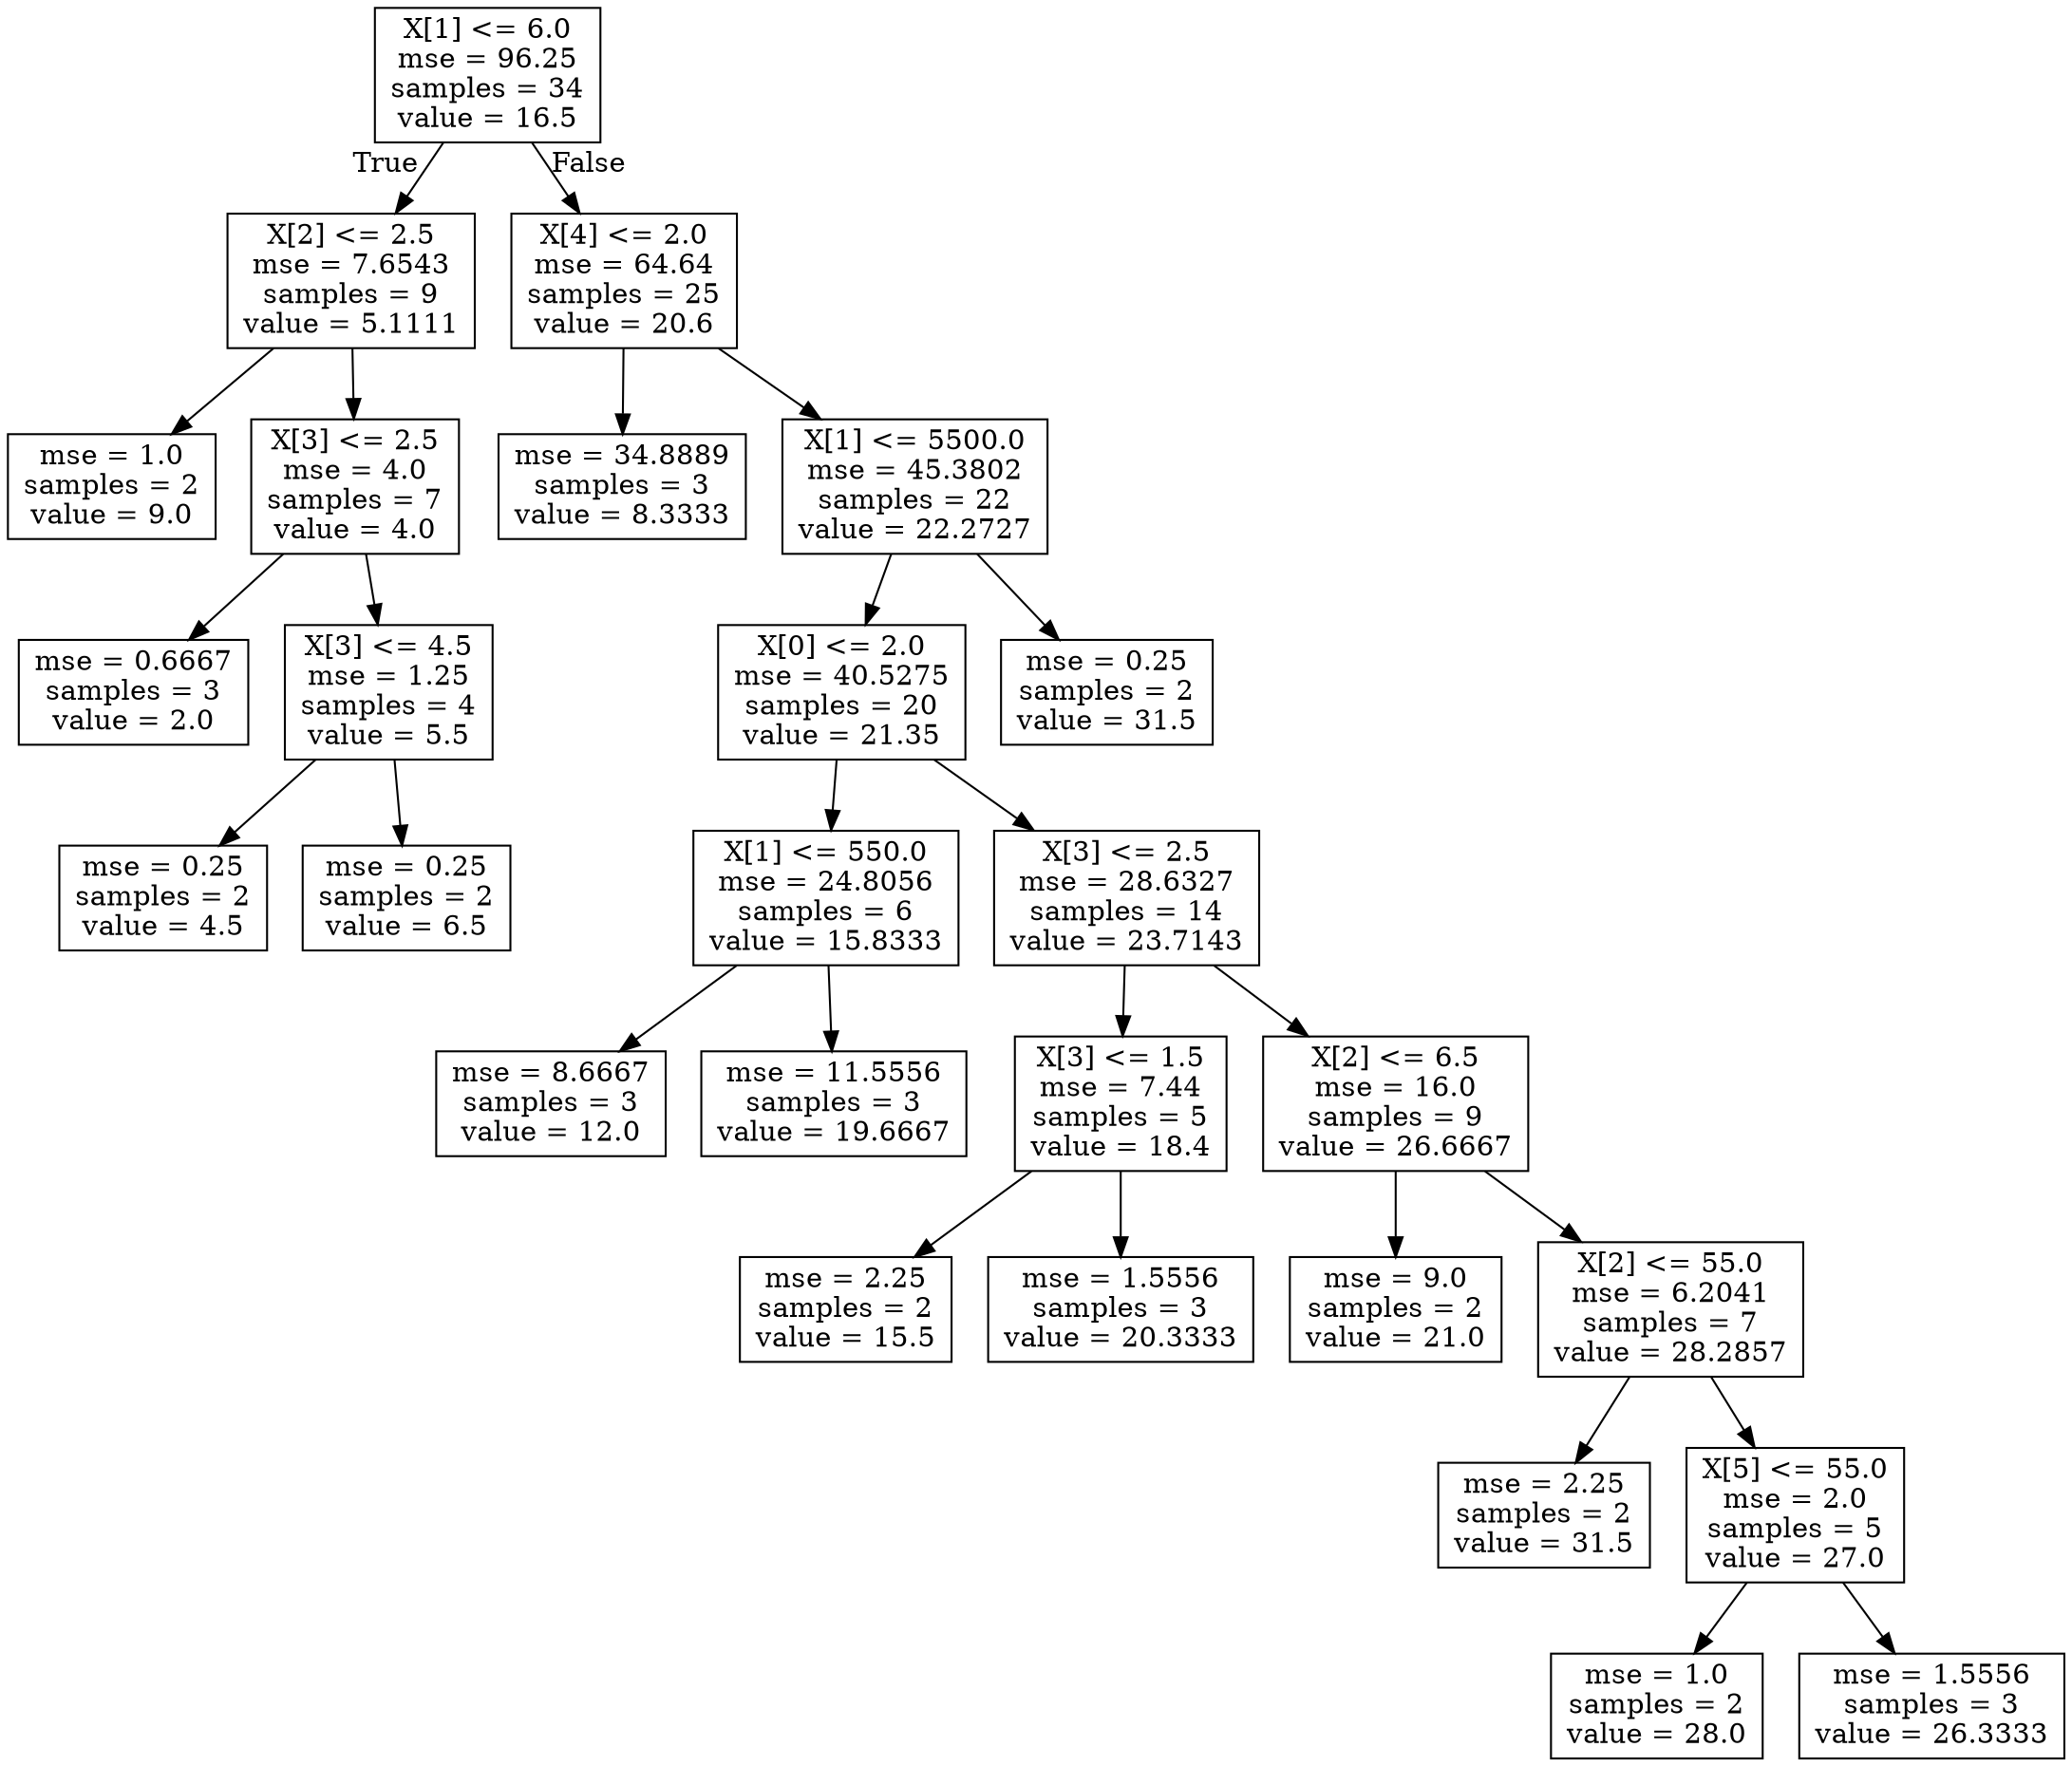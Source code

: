 digraph Tree {
node [shape=box] ;
0 [label="X[1] <= 6.0\nmse = 96.25\nsamples = 34\nvalue = 16.5"] ;
1 [label="X[2] <= 2.5\nmse = 7.6543\nsamples = 9\nvalue = 5.1111"] ;
0 -> 1 [labeldistance=2.5, labelangle=45, headlabel="True"] ;
2 [label="mse = 1.0\nsamples = 2\nvalue = 9.0"] ;
1 -> 2 ;
3 [label="X[3] <= 2.5\nmse = 4.0\nsamples = 7\nvalue = 4.0"] ;
1 -> 3 ;
4 [label="mse = 0.6667\nsamples = 3\nvalue = 2.0"] ;
3 -> 4 ;
5 [label="X[3] <= 4.5\nmse = 1.25\nsamples = 4\nvalue = 5.5"] ;
3 -> 5 ;
6 [label="mse = 0.25\nsamples = 2\nvalue = 4.5"] ;
5 -> 6 ;
7 [label="mse = 0.25\nsamples = 2\nvalue = 6.5"] ;
5 -> 7 ;
8 [label="X[4] <= 2.0\nmse = 64.64\nsamples = 25\nvalue = 20.6"] ;
0 -> 8 [labeldistance=2.5, labelangle=-45, headlabel="False"] ;
9 [label="mse = 34.8889\nsamples = 3\nvalue = 8.3333"] ;
8 -> 9 ;
10 [label="X[1] <= 5500.0\nmse = 45.3802\nsamples = 22\nvalue = 22.2727"] ;
8 -> 10 ;
11 [label="X[0] <= 2.0\nmse = 40.5275\nsamples = 20\nvalue = 21.35"] ;
10 -> 11 ;
12 [label="X[1] <= 550.0\nmse = 24.8056\nsamples = 6\nvalue = 15.8333"] ;
11 -> 12 ;
13 [label="mse = 8.6667\nsamples = 3\nvalue = 12.0"] ;
12 -> 13 ;
14 [label="mse = 11.5556\nsamples = 3\nvalue = 19.6667"] ;
12 -> 14 ;
15 [label="X[3] <= 2.5\nmse = 28.6327\nsamples = 14\nvalue = 23.7143"] ;
11 -> 15 ;
16 [label="X[3] <= 1.5\nmse = 7.44\nsamples = 5\nvalue = 18.4"] ;
15 -> 16 ;
17 [label="mse = 2.25\nsamples = 2\nvalue = 15.5"] ;
16 -> 17 ;
18 [label="mse = 1.5556\nsamples = 3\nvalue = 20.3333"] ;
16 -> 18 ;
19 [label="X[2] <= 6.5\nmse = 16.0\nsamples = 9\nvalue = 26.6667"] ;
15 -> 19 ;
20 [label="mse = 9.0\nsamples = 2\nvalue = 21.0"] ;
19 -> 20 ;
21 [label="X[2] <= 55.0\nmse = 6.2041\nsamples = 7\nvalue = 28.2857"] ;
19 -> 21 ;
22 [label="mse = 2.25\nsamples = 2\nvalue = 31.5"] ;
21 -> 22 ;
23 [label="X[5] <= 55.0\nmse = 2.0\nsamples = 5\nvalue = 27.0"] ;
21 -> 23 ;
24 [label="mse = 1.0\nsamples = 2\nvalue = 28.0"] ;
23 -> 24 ;
25 [label="mse = 1.5556\nsamples = 3\nvalue = 26.3333"] ;
23 -> 25 ;
26 [label="mse = 0.25\nsamples = 2\nvalue = 31.5"] ;
10 -> 26 ;
}